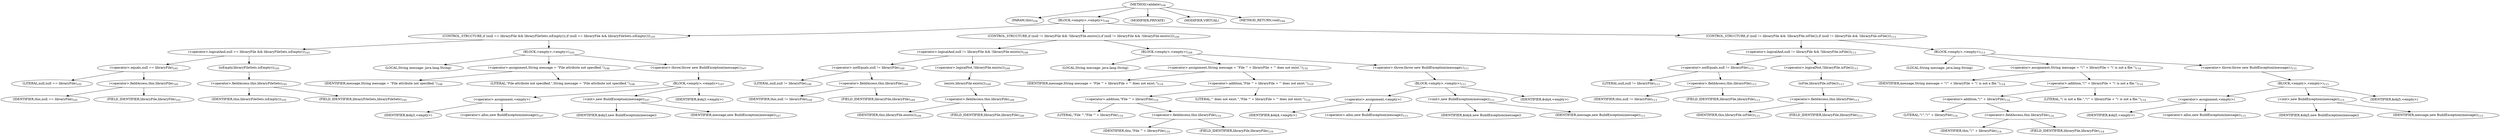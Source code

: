 digraph "validate" {  
"127" [label = <(METHOD,validate)<SUB>104</SUB>> ]
"128" [label = <(PARAM,this)<SUB>104</SUB>> ]
"129" [label = <(BLOCK,&lt;empty&gt;,&lt;empty&gt;)<SUB>104</SUB>> ]
"130" [label = <(CONTROL_STRUCTURE,if (null == libraryFile &amp;&amp; libraryFileSets.isEmpty()),if (null == libraryFile &amp;&amp; libraryFileSets.isEmpty()))<SUB>105</SUB>> ]
"131" [label = <(&lt;operator&gt;.logicalAnd,null == libraryFile &amp;&amp; libraryFileSets.isEmpty())<SUB>105</SUB>> ]
"132" [label = <(&lt;operator&gt;.equals,null == libraryFile)<SUB>105</SUB>> ]
"133" [label = <(LITERAL,null,null == libraryFile)<SUB>105</SUB>> ]
"134" [label = <(&lt;operator&gt;.fieldAccess,this.libraryFile)<SUB>105</SUB>> ]
"135" [label = <(IDENTIFIER,this,null == libraryFile)<SUB>105</SUB>> ]
"136" [label = <(FIELD_IDENTIFIER,libraryFile,libraryFile)<SUB>105</SUB>> ]
"137" [label = <(isEmpty,libraryFileSets.isEmpty())<SUB>105</SUB>> ]
"138" [label = <(&lt;operator&gt;.fieldAccess,this.libraryFileSets)<SUB>105</SUB>> ]
"139" [label = <(IDENTIFIER,this,libraryFileSets.isEmpty())<SUB>105</SUB>> ]
"140" [label = <(FIELD_IDENTIFIER,libraryFileSets,libraryFileSets)<SUB>105</SUB>> ]
"141" [label = <(BLOCK,&lt;empty&gt;,&lt;empty&gt;)<SUB>105</SUB>> ]
"142" [label = <(LOCAL,String message: java.lang.String)> ]
"143" [label = <(&lt;operator&gt;.assignment,String message = &quot;File attribute not specified.&quot;)<SUB>106</SUB>> ]
"144" [label = <(IDENTIFIER,message,String message = &quot;File attribute not specified.&quot;)<SUB>106</SUB>> ]
"145" [label = <(LITERAL,&quot;File attribute not specified.&quot;,String message = &quot;File attribute not specified.&quot;)<SUB>106</SUB>> ]
"146" [label = <(&lt;operator&gt;.throw,throw new BuildException(message);)<SUB>107</SUB>> ]
"147" [label = <(BLOCK,&lt;empty&gt;,&lt;empty&gt;)<SUB>107</SUB>> ]
"148" [label = <(&lt;operator&gt;.assignment,&lt;empty&gt;)> ]
"149" [label = <(IDENTIFIER,$obj3,&lt;empty&gt;)> ]
"150" [label = <(&lt;operator&gt;.alloc,new BuildException(message))<SUB>107</SUB>> ]
"151" [label = <(&lt;init&gt;,new BuildException(message))<SUB>107</SUB>> ]
"152" [label = <(IDENTIFIER,$obj3,new BuildException(message))> ]
"153" [label = <(IDENTIFIER,message,new BuildException(message))<SUB>107</SUB>> ]
"154" [label = <(IDENTIFIER,$obj3,&lt;empty&gt;)> ]
"155" [label = <(CONTROL_STRUCTURE,if (null != libraryFile &amp;&amp; !libraryFile.exists()),if (null != libraryFile &amp;&amp; !libraryFile.exists()))<SUB>109</SUB>> ]
"156" [label = <(&lt;operator&gt;.logicalAnd,null != libraryFile &amp;&amp; !libraryFile.exists())<SUB>109</SUB>> ]
"157" [label = <(&lt;operator&gt;.notEquals,null != libraryFile)<SUB>109</SUB>> ]
"158" [label = <(LITERAL,null,null != libraryFile)<SUB>109</SUB>> ]
"159" [label = <(&lt;operator&gt;.fieldAccess,this.libraryFile)<SUB>109</SUB>> ]
"160" [label = <(IDENTIFIER,this,null != libraryFile)<SUB>109</SUB>> ]
"161" [label = <(FIELD_IDENTIFIER,libraryFile,libraryFile)<SUB>109</SUB>> ]
"162" [label = <(&lt;operator&gt;.logicalNot,!libraryFile.exists())<SUB>109</SUB>> ]
"163" [label = <(exists,libraryFile.exists())<SUB>109</SUB>> ]
"164" [label = <(&lt;operator&gt;.fieldAccess,this.libraryFile)<SUB>109</SUB>> ]
"165" [label = <(IDENTIFIER,this,libraryFile.exists())<SUB>109</SUB>> ]
"166" [label = <(FIELD_IDENTIFIER,libraryFile,libraryFile)<SUB>109</SUB>> ]
"167" [label = <(BLOCK,&lt;empty&gt;,&lt;empty&gt;)<SUB>109</SUB>> ]
"168" [label = <(LOCAL,String message: java.lang.String)> ]
"169" [label = <(&lt;operator&gt;.assignment,String message = &quot;File '&quot; + libraryFile + &quot;' does not exist.&quot;)<SUB>110</SUB>> ]
"170" [label = <(IDENTIFIER,message,String message = &quot;File '&quot; + libraryFile + &quot;' does not exist.&quot;)<SUB>110</SUB>> ]
"171" [label = <(&lt;operator&gt;.addition,&quot;File '&quot; + libraryFile + &quot;' does not exist.&quot;)<SUB>110</SUB>> ]
"172" [label = <(&lt;operator&gt;.addition,&quot;File '&quot; + libraryFile)<SUB>110</SUB>> ]
"173" [label = <(LITERAL,&quot;File '&quot;,&quot;File '&quot; + libraryFile)<SUB>110</SUB>> ]
"174" [label = <(&lt;operator&gt;.fieldAccess,this.libraryFile)<SUB>110</SUB>> ]
"175" [label = <(IDENTIFIER,this,&quot;File '&quot; + libraryFile)<SUB>110</SUB>> ]
"176" [label = <(FIELD_IDENTIFIER,libraryFile,libraryFile)<SUB>110</SUB>> ]
"177" [label = <(LITERAL,&quot;' does not exist.&quot;,&quot;File '&quot; + libraryFile + &quot;' does not exist.&quot;)<SUB>110</SUB>> ]
"178" [label = <(&lt;operator&gt;.throw,throw new BuildException(message);)<SUB>111</SUB>> ]
"179" [label = <(BLOCK,&lt;empty&gt;,&lt;empty&gt;)<SUB>111</SUB>> ]
"180" [label = <(&lt;operator&gt;.assignment,&lt;empty&gt;)> ]
"181" [label = <(IDENTIFIER,$obj4,&lt;empty&gt;)> ]
"182" [label = <(&lt;operator&gt;.alloc,new BuildException(message))<SUB>111</SUB>> ]
"183" [label = <(&lt;init&gt;,new BuildException(message))<SUB>111</SUB>> ]
"184" [label = <(IDENTIFIER,$obj4,new BuildException(message))> ]
"185" [label = <(IDENTIFIER,message,new BuildException(message))<SUB>111</SUB>> ]
"186" [label = <(IDENTIFIER,$obj4,&lt;empty&gt;)> ]
"187" [label = <(CONTROL_STRUCTURE,if (null != libraryFile &amp;&amp; !libraryFile.isFile()),if (null != libraryFile &amp;&amp; !libraryFile.isFile()))<SUB>113</SUB>> ]
"188" [label = <(&lt;operator&gt;.logicalAnd,null != libraryFile &amp;&amp; !libraryFile.isFile())<SUB>113</SUB>> ]
"189" [label = <(&lt;operator&gt;.notEquals,null != libraryFile)<SUB>113</SUB>> ]
"190" [label = <(LITERAL,null,null != libraryFile)<SUB>113</SUB>> ]
"191" [label = <(&lt;operator&gt;.fieldAccess,this.libraryFile)<SUB>113</SUB>> ]
"192" [label = <(IDENTIFIER,this,null != libraryFile)<SUB>113</SUB>> ]
"193" [label = <(FIELD_IDENTIFIER,libraryFile,libraryFile)<SUB>113</SUB>> ]
"194" [label = <(&lt;operator&gt;.logicalNot,!libraryFile.isFile())<SUB>113</SUB>> ]
"195" [label = <(isFile,libraryFile.isFile())<SUB>113</SUB>> ]
"196" [label = <(&lt;operator&gt;.fieldAccess,this.libraryFile)<SUB>113</SUB>> ]
"197" [label = <(IDENTIFIER,this,libraryFile.isFile())<SUB>113</SUB>> ]
"198" [label = <(FIELD_IDENTIFIER,libraryFile,libraryFile)<SUB>113</SUB>> ]
"199" [label = <(BLOCK,&lt;empty&gt;,&lt;empty&gt;)<SUB>113</SUB>> ]
"200" [label = <(LOCAL,String message: java.lang.String)> ]
"201" [label = <(&lt;operator&gt;.assignment,String message = &quot;\'&quot; + libraryFile + &quot;\' is not a file.&quot;)<SUB>114</SUB>> ]
"202" [label = <(IDENTIFIER,message,String message = &quot;\'&quot; + libraryFile + &quot;\' is not a file.&quot;)<SUB>114</SUB>> ]
"203" [label = <(&lt;operator&gt;.addition,&quot;\'&quot; + libraryFile + &quot;\' is not a file.&quot;)<SUB>114</SUB>> ]
"204" [label = <(&lt;operator&gt;.addition,&quot;\'&quot; + libraryFile)<SUB>114</SUB>> ]
"205" [label = <(LITERAL,&quot;\'&quot;,&quot;\'&quot; + libraryFile)<SUB>114</SUB>> ]
"206" [label = <(&lt;operator&gt;.fieldAccess,this.libraryFile)<SUB>114</SUB>> ]
"207" [label = <(IDENTIFIER,this,&quot;\'&quot; + libraryFile)<SUB>114</SUB>> ]
"208" [label = <(FIELD_IDENTIFIER,libraryFile,libraryFile)<SUB>114</SUB>> ]
"209" [label = <(LITERAL,&quot;\' is not a file.&quot;,&quot;\'&quot; + libraryFile + &quot;\' is not a file.&quot;)<SUB>114</SUB>> ]
"210" [label = <(&lt;operator&gt;.throw,throw new BuildException(message);)<SUB>115</SUB>> ]
"211" [label = <(BLOCK,&lt;empty&gt;,&lt;empty&gt;)<SUB>115</SUB>> ]
"212" [label = <(&lt;operator&gt;.assignment,&lt;empty&gt;)> ]
"213" [label = <(IDENTIFIER,$obj5,&lt;empty&gt;)> ]
"214" [label = <(&lt;operator&gt;.alloc,new BuildException(message))<SUB>115</SUB>> ]
"215" [label = <(&lt;init&gt;,new BuildException(message))<SUB>115</SUB>> ]
"216" [label = <(IDENTIFIER,$obj5,new BuildException(message))> ]
"217" [label = <(IDENTIFIER,message,new BuildException(message))<SUB>115</SUB>> ]
"218" [label = <(IDENTIFIER,$obj5,&lt;empty&gt;)> ]
"219" [label = <(MODIFIER,PRIVATE)> ]
"220" [label = <(MODIFIER,VIRTUAL)> ]
"221" [label = <(METHOD_RETURN,void)<SUB>104</SUB>> ]
  "127" -> "128" 
  "127" -> "129" 
  "127" -> "219" 
  "127" -> "220" 
  "127" -> "221" 
  "129" -> "130" 
  "129" -> "155" 
  "129" -> "187" 
  "130" -> "131" 
  "130" -> "141" 
  "131" -> "132" 
  "131" -> "137" 
  "132" -> "133" 
  "132" -> "134" 
  "134" -> "135" 
  "134" -> "136" 
  "137" -> "138" 
  "138" -> "139" 
  "138" -> "140" 
  "141" -> "142" 
  "141" -> "143" 
  "141" -> "146" 
  "143" -> "144" 
  "143" -> "145" 
  "146" -> "147" 
  "147" -> "148" 
  "147" -> "151" 
  "147" -> "154" 
  "148" -> "149" 
  "148" -> "150" 
  "151" -> "152" 
  "151" -> "153" 
  "155" -> "156" 
  "155" -> "167" 
  "156" -> "157" 
  "156" -> "162" 
  "157" -> "158" 
  "157" -> "159" 
  "159" -> "160" 
  "159" -> "161" 
  "162" -> "163" 
  "163" -> "164" 
  "164" -> "165" 
  "164" -> "166" 
  "167" -> "168" 
  "167" -> "169" 
  "167" -> "178" 
  "169" -> "170" 
  "169" -> "171" 
  "171" -> "172" 
  "171" -> "177" 
  "172" -> "173" 
  "172" -> "174" 
  "174" -> "175" 
  "174" -> "176" 
  "178" -> "179" 
  "179" -> "180" 
  "179" -> "183" 
  "179" -> "186" 
  "180" -> "181" 
  "180" -> "182" 
  "183" -> "184" 
  "183" -> "185" 
  "187" -> "188" 
  "187" -> "199" 
  "188" -> "189" 
  "188" -> "194" 
  "189" -> "190" 
  "189" -> "191" 
  "191" -> "192" 
  "191" -> "193" 
  "194" -> "195" 
  "195" -> "196" 
  "196" -> "197" 
  "196" -> "198" 
  "199" -> "200" 
  "199" -> "201" 
  "199" -> "210" 
  "201" -> "202" 
  "201" -> "203" 
  "203" -> "204" 
  "203" -> "209" 
  "204" -> "205" 
  "204" -> "206" 
  "206" -> "207" 
  "206" -> "208" 
  "210" -> "211" 
  "211" -> "212" 
  "211" -> "215" 
  "211" -> "218" 
  "212" -> "213" 
  "212" -> "214" 
  "215" -> "216" 
  "215" -> "217" 
}
